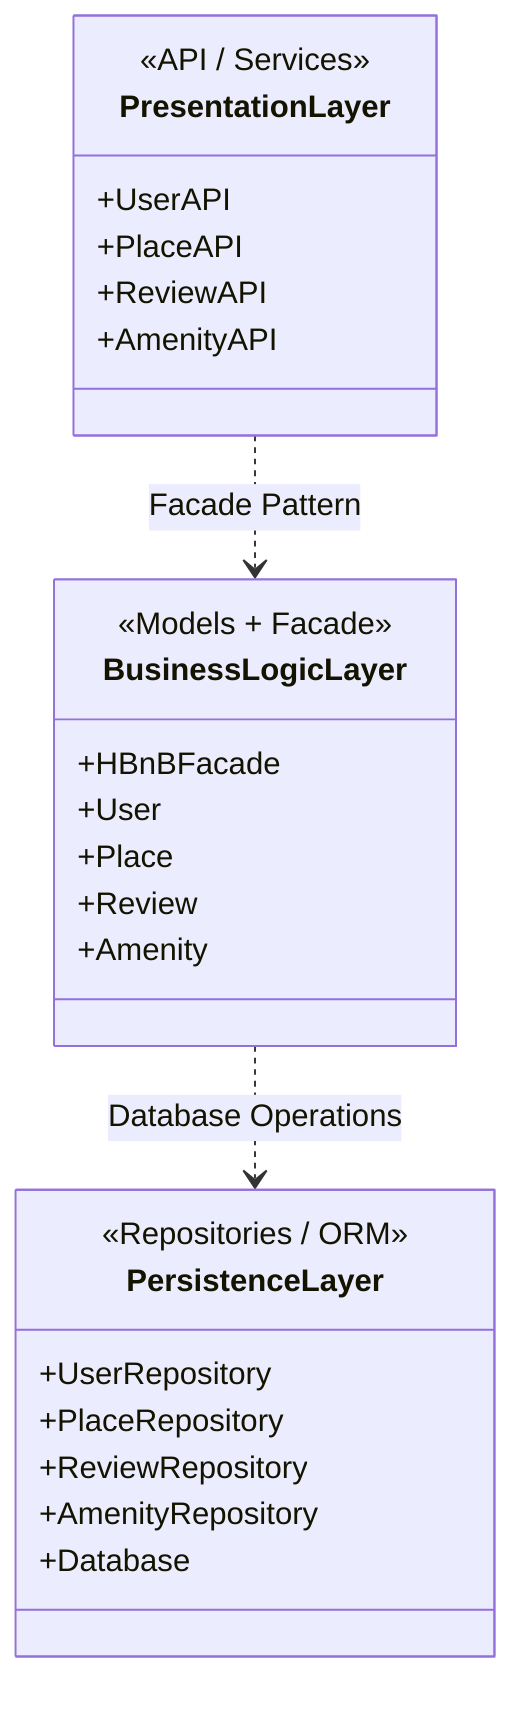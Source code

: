 ---
config:
  look: classic
---
classDiagram
class PresentationLayer {
    <<API / Services>>
    +UserAPI
    +PlaceAPI
    +ReviewAPI
    +AmenityAPI
}
class BusinessLogicLayer {
    <<Models + Facade>>
    +HBnBFacade
    +User
    +Place
    +Review
    +Amenity
}
class PersistenceLayer {
    <<Repositories / ORM>>
    +UserRepository
    +PlaceRepository
    +ReviewRepository
    +AmenityRepository
    +Database
}
PresentationLayer ..> BusinessLogicLayer : Facade Pattern
BusinessLogicLayer ..> PersistenceLayer : Database Operations